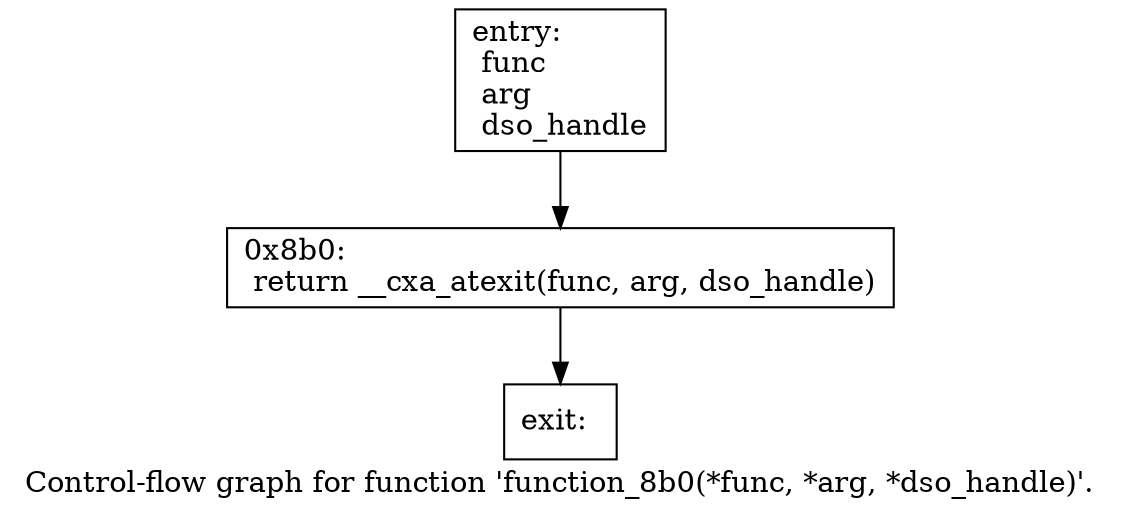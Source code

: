digraph "Control-flow graph for function 'function_8b0(*func, *arg, *dso_handle)'." {
  label="Control-flow graph for function 'function_8b0(*func, *arg, *dso_handle)'.";
  node [shape=record];

  Node140736622325072 [label="{entry:\l  func\l  arg\l  dso_handle\l}"];
  Node140736622325072 -> Node140736622285840;
  Node140736622285840 [label="{0x8b0:\l  return __cxa_atexit(func, arg, dso_handle)\l}"];
  Node140736622285840 -> Node140736622421312;
  Node140736622421312 [label="{exit:\l}"];

}
